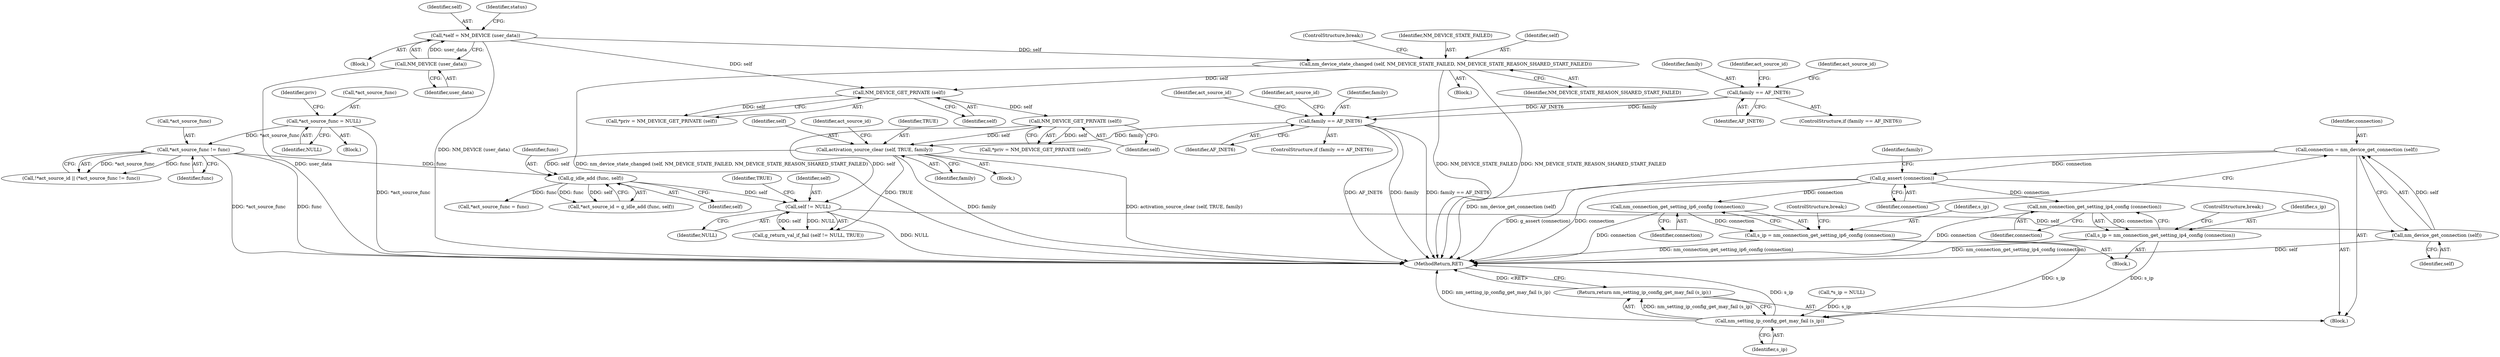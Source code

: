 digraph "0_NetworkManager_d5fc88e573fa58b93034b04d35a2454f5d28cad9@API" {
"1003507" [label="(Call,connection = nm_device_get_connection (self))"];
"1003509" [label="(Call,nm_device_get_connection (self))"];
"1003503" [label="(Call,self != NULL)"];
"1003489" [label="(Call,g_idle_add (func, self))"];
"1003477" [label="(Call,*act_source_func != func)"];
"1003423" [label="(Call,*act_source_func = NULL)"];
"1003482" [label="(Call,activation_source_clear (self, TRUE, family))"];
"1003431" [label="(Call,NM_DEVICE_GET_PRIVATE (self))"];
"1003375" [label="(Call,NM_DEVICE_GET_PRIVATE (self))"];
"1003364" [label="(Call,nm_device_state_changed (self, NM_DEVICE_STATE_FAILED, NM_DEVICE_STATE_REASON_SHARED_START_FAILED))"];
"1003356" [label="(Call,*self = NM_DEVICE (user_data))"];
"1003358" [label="(Call,NM_DEVICE (user_data))"];
"1003436" [label="(Call,family == AF_INET6)"];
"1003380" [label="(Call,family == AF_INET6)"];
"1003511" [label="(Call,g_assert (connection))"];
"1003519" [label="(Call,nm_connection_get_setting_ip4_config (connection))"];
"1003517" [label="(Call,s_ip = nm_connection_get_setting_ip4_config (connection))"];
"1003531" [label="(Call,nm_setting_ip_config_get_may_fail (s_ip))"];
"1003530" [label="(Return,return nm_setting_ip_config_get_may_fail (s_ip);)"];
"1003525" [label="(Call,nm_connection_get_setting_ip6_config (connection))"];
"1003523" [label="(Call,s_ip = nm_connection_get_setting_ip6_config (connection))"];
"1003357" [label="(Identifier,self)"];
"1003530" [label="(Return,return nm_setting_ip_config_get_may_fail (s_ip);)"];
"1003486" [label="(Call,*act_source_id = g_idle_add (func, self))"];
"1003423" [label="(Call,*act_source_func = NULL)"];
"1003358" [label="(Call,NM_DEVICE (user_data))"];
"1003490" [label="(Identifier,func)"];
"1003485" [label="(Identifier,family)"];
"1003354" [label="(Block,)"];
"1003438" [label="(Identifier,AF_INET6)"];
"1003380" [label="(Call,family == AF_INET6)"];
"1003473" [label="(Call,!*act_source_id || (*act_source_func != func))"];
"1003435" [label="(ControlStructure,if (family == AF_INET6))"];
"1003512" [label="(Identifier,connection)"];
"1003399" [label="(Identifier,act_source_id)"];
"1003517" [label="(Call,s_ip = nm_connection_get_setting_ip4_config (connection))"];
"1003477" [label="(Call,*act_source_func != func)"];
"1003483" [label="(Identifier,self)"];
"1003382" [label="(Identifier,AF_INET6)"];
"1003515" [label="(Block,)"];
"1003514" [label="(Identifier,family)"];
"1003480" [label="(Identifier,func)"];
"1003365" [label="(Identifier,self)"];
"1003527" [label="(ControlStructure,break;)"];
"1003504" [label="(Identifier,self)"];
"1003491" [label="(Identifier,self)"];
"1003362" [label="(Block,)"];
"1003523" [label="(Call,s_ip = nm_connection_get_setting_ip6_config (connection))"];
"1003503" [label="(Call,self != NULL)"];
"1003364" [label="(Call,nm_device_state_changed (self, NM_DEVICE_STATE_FAILED, NM_DEVICE_STATE_REASON_SHARED_START_FAILED))"];
"1003367" [label="(Identifier,NM_DEVICE_STATE_REASON_SHARED_START_FAILED)"];
"1003496" [label="(Block,)"];
"1003455" [label="(Identifier,act_source_id)"];
"1003508" [label="(Identifier,connection)"];
"1003499" [label="(Call,*s_ip = NULL)"];
"1003424" [label="(Call,*act_source_func)"];
"1003505" [label="(Identifier,NULL)"];
"1003437" [label="(Identifier,family)"];
"1003520" [label="(Identifier,connection)"];
"1003511" [label="(Call,g_assert (connection))"];
"1003532" [label="(Identifier,s_ip)"];
"1003488" [label="(Identifier,act_source_id)"];
"1003507" [label="(Call,connection = nm_device_get_connection (self))"];
"1003373" [label="(Call,*priv = NM_DEVICE_GET_PRIVATE (self))"];
"1003379" [label="(ControlStructure,if (family == AF_INET6))"];
"1003478" [label="(Call,*act_source_func)"];
"1003441" [label="(Identifier,act_source_id)"];
"1003521" [label="(ControlStructure,break;)"];
"1003524" [label="(Identifier,s_ip)"];
"1003484" [label="(Identifier,TRUE)"];
"1003356" [label="(Call,*self = NM_DEVICE (user_data))"];
"1003502" [label="(Call,g_return_val_if_fail (self != NULL, TRUE))"];
"1003509" [label="(Call,nm_device_get_connection (self))"];
"1003436" [label="(Call,family == AF_INET6)"];
"1003385" [label="(Identifier,act_source_id)"];
"1003519" [label="(Call,nm_connection_get_setting_ip4_config (connection))"];
"1003510" [label="(Identifier,self)"];
"1003376" [label="(Identifier,self)"];
"1003489" [label="(Call,g_idle_add (func, self))"];
"1003432" [label="(Identifier,self)"];
"1003481" [label="(Block,)"];
"1003426" [label="(Identifier,NULL)"];
"1003368" [label="(ControlStructure,break;)"];
"1003431" [label="(Call,NM_DEVICE_GET_PRIVATE (self))"];
"1003413" [label="(Block,)"];
"1003375" [label="(Call,NM_DEVICE_GET_PRIVATE (self))"];
"1003361" [label="(Identifier,status)"];
"1003492" [label="(Call,*act_source_func = func)"];
"1003429" [label="(Call,*priv = NM_DEVICE_GET_PRIVATE (self))"];
"1007368" [label="(MethodReturn,RET)"];
"1003359" [label="(Identifier,user_data)"];
"1003506" [label="(Identifier,TRUE)"];
"1003381" [label="(Identifier,family)"];
"1003430" [label="(Identifier,priv)"];
"1003518" [label="(Identifier,s_ip)"];
"1003531" [label="(Call,nm_setting_ip_config_get_may_fail (s_ip))"];
"1003526" [label="(Identifier,connection)"];
"1003525" [label="(Call,nm_connection_get_setting_ip6_config (connection))"];
"1003482" [label="(Call,activation_source_clear (self, TRUE, family))"];
"1003366" [label="(Identifier,NM_DEVICE_STATE_FAILED)"];
"1003507" -> "1003496"  [label="AST: "];
"1003507" -> "1003509"  [label="CFG: "];
"1003508" -> "1003507"  [label="AST: "];
"1003509" -> "1003507"  [label="AST: "];
"1003512" -> "1003507"  [label="CFG: "];
"1003507" -> "1007368"  [label="DDG: nm_device_get_connection (self)"];
"1003509" -> "1003507"  [label="DDG: self"];
"1003507" -> "1003511"  [label="DDG: connection"];
"1003509" -> "1003510"  [label="CFG: "];
"1003510" -> "1003509"  [label="AST: "];
"1003509" -> "1007368"  [label="DDG: self"];
"1003503" -> "1003509"  [label="DDG: self"];
"1003503" -> "1003502"  [label="AST: "];
"1003503" -> "1003505"  [label="CFG: "];
"1003504" -> "1003503"  [label="AST: "];
"1003505" -> "1003503"  [label="AST: "];
"1003506" -> "1003503"  [label="CFG: "];
"1003503" -> "1007368"  [label="DDG: NULL"];
"1003503" -> "1003502"  [label="DDG: self"];
"1003503" -> "1003502"  [label="DDG: NULL"];
"1003489" -> "1003503"  [label="DDG: self"];
"1003431" -> "1003503"  [label="DDG: self"];
"1003489" -> "1003486"  [label="AST: "];
"1003489" -> "1003491"  [label="CFG: "];
"1003490" -> "1003489"  [label="AST: "];
"1003491" -> "1003489"  [label="AST: "];
"1003486" -> "1003489"  [label="CFG: "];
"1003489" -> "1003486"  [label="DDG: func"];
"1003489" -> "1003486"  [label="DDG: self"];
"1003477" -> "1003489"  [label="DDG: func"];
"1003482" -> "1003489"  [label="DDG: self"];
"1003489" -> "1003492"  [label="DDG: func"];
"1003477" -> "1003473"  [label="AST: "];
"1003477" -> "1003480"  [label="CFG: "];
"1003478" -> "1003477"  [label="AST: "];
"1003480" -> "1003477"  [label="AST: "];
"1003473" -> "1003477"  [label="CFG: "];
"1003477" -> "1007368"  [label="DDG: *act_source_func"];
"1003477" -> "1007368"  [label="DDG: func"];
"1003477" -> "1003473"  [label="DDG: *act_source_func"];
"1003477" -> "1003473"  [label="DDG: func"];
"1003423" -> "1003477"  [label="DDG: *act_source_func"];
"1003423" -> "1003413"  [label="AST: "];
"1003423" -> "1003426"  [label="CFG: "];
"1003424" -> "1003423"  [label="AST: "];
"1003426" -> "1003423"  [label="AST: "];
"1003430" -> "1003423"  [label="CFG: "];
"1003423" -> "1007368"  [label="DDG: *act_source_func"];
"1003482" -> "1003481"  [label="AST: "];
"1003482" -> "1003485"  [label="CFG: "];
"1003483" -> "1003482"  [label="AST: "];
"1003484" -> "1003482"  [label="AST: "];
"1003485" -> "1003482"  [label="AST: "];
"1003488" -> "1003482"  [label="CFG: "];
"1003482" -> "1007368"  [label="DDG: activation_source_clear (self, TRUE, family)"];
"1003482" -> "1007368"  [label="DDG: family"];
"1003431" -> "1003482"  [label="DDG: self"];
"1003436" -> "1003482"  [label="DDG: family"];
"1003482" -> "1003502"  [label="DDG: TRUE"];
"1003431" -> "1003429"  [label="AST: "];
"1003431" -> "1003432"  [label="CFG: "];
"1003432" -> "1003431"  [label="AST: "];
"1003429" -> "1003431"  [label="CFG: "];
"1003431" -> "1003429"  [label="DDG: self"];
"1003375" -> "1003431"  [label="DDG: self"];
"1003375" -> "1003373"  [label="AST: "];
"1003375" -> "1003376"  [label="CFG: "];
"1003376" -> "1003375"  [label="AST: "];
"1003373" -> "1003375"  [label="CFG: "];
"1003375" -> "1003373"  [label="DDG: self"];
"1003364" -> "1003375"  [label="DDG: self"];
"1003356" -> "1003375"  [label="DDG: self"];
"1003364" -> "1003362"  [label="AST: "];
"1003364" -> "1003367"  [label="CFG: "];
"1003365" -> "1003364"  [label="AST: "];
"1003366" -> "1003364"  [label="AST: "];
"1003367" -> "1003364"  [label="AST: "];
"1003368" -> "1003364"  [label="CFG: "];
"1003364" -> "1007368"  [label="DDG: NM_DEVICE_STATE_REASON_SHARED_START_FAILED"];
"1003364" -> "1007368"  [label="DDG: nm_device_state_changed (self, NM_DEVICE_STATE_FAILED, NM_DEVICE_STATE_REASON_SHARED_START_FAILED)"];
"1003364" -> "1007368"  [label="DDG: NM_DEVICE_STATE_FAILED"];
"1003356" -> "1003364"  [label="DDG: self"];
"1003356" -> "1003354"  [label="AST: "];
"1003356" -> "1003358"  [label="CFG: "];
"1003357" -> "1003356"  [label="AST: "];
"1003358" -> "1003356"  [label="AST: "];
"1003361" -> "1003356"  [label="CFG: "];
"1003356" -> "1007368"  [label="DDG: NM_DEVICE (user_data)"];
"1003358" -> "1003356"  [label="DDG: user_data"];
"1003358" -> "1003359"  [label="CFG: "];
"1003359" -> "1003358"  [label="AST: "];
"1003358" -> "1007368"  [label="DDG: user_data"];
"1003436" -> "1003435"  [label="AST: "];
"1003436" -> "1003438"  [label="CFG: "];
"1003437" -> "1003436"  [label="AST: "];
"1003438" -> "1003436"  [label="AST: "];
"1003441" -> "1003436"  [label="CFG: "];
"1003455" -> "1003436"  [label="CFG: "];
"1003436" -> "1007368"  [label="DDG: AF_INET6"];
"1003436" -> "1007368"  [label="DDG: family"];
"1003436" -> "1007368"  [label="DDG: family == AF_INET6"];
"1003380" -> "1003436"  [label="DDG: family"];
"1003380" -> "1003436"  [label="DDG: AF_INET6"];
"1003380" -> "1003379"  [label="AST: "];
"1003380" -> "1003382"  [label="CFG: "];
"1003381" -> "1003380"  [label="AST: "];
"1003382" -> "1003380"  [label="AST: "];
"1003385" -> "1003380"  [label="CFG: "];
"1003399" -> "1003380"  [label="CFG: "];
"1003511" -> "1003496"  [label="AST: "];
"1003511" -> "1003512"  [label="CFG: "];
"1003512" -> "1003511"  [label="AST: "];
"1003514" -> "1003511"  [label="CFG: "];
"1003511" -> "1007368"  [label="DDG: g_assert (connection)"];
"1003511" -> "1007368"  [label="DDG: connection"];
"1003511" -> "1003519"  [label="DDG: connection"];
"1003511" -> "1003525"  [label="DDG: connection"];
"1003519" -> "1003517"  [label="AST: "];
"1003519" -> "1003520"  [label="CFG: "];
"1003520" -> "1003519"  [label="AST: "];
"1003517" -> "1003519"  [label="CFG: "];
"1003519" -> "1007368"  [label="DDG: connection"];
"1003519" -> "1003517"  [label="DDG: connection"];
"1003517" -> "1003515"  [label="AST: "];
"1003518" -> "1003517"  [label="AST: "];
"1003521" -> "1003517"  [label="CFG: "];
"1003517" -> "1007368"  [label="DDG: nm_connection_get_setting_ip4_config (connection)"];
"1003517" -> "1003531"  [label="DDG: s_ip"];
"1003531" -> "1003530"  [label="AST: "];
"1003531" -> "1003532"  [label="CFG: "];
"1003532" -> "1003531"  [label="AST: "];
"1003530" -> "1003531"  [label="CFG: "];
"1003531" -> "1007368"  [label="DDG: nm_setting_ip_config_get_may_fail (s_ip)"];
"1003531" -> "1007368"  [label="DDG: s_ip"];
"1003531" -> "1003530"  [label="DDG: nm_setting_ip_config_get_may_fail (s_ip)"];
"1003523" -> "1003531"  [label="DDG: s_ip"];
"1003499" -> "1003531"  [label="DDG: s_ip"];
"1003530" -> "1003496"  [label="AST: "];
"1007368" -> "1003530"  [label="CFG: "];
"1003530" -> "1007368"  [label="DDG: <RET>"];
"1003525" -> "1003523"  [label="AST: "];
"1003525" -> "1003526"  [label="CFG: "];
"1003526" -> "1003525"  [label="AST: "];
"1003523" -> "1003525"  [label="CFG: "];
"1003525" -> "1007368"  [label="DDG: connection"];
"1003525" -> "1003523"  [label="DDG: connection"];
"1003523" -> "1003515"  [label="AST: "];
"1003524" -> "1003523"  [label="AST: "];
"1003527" -> "1003523"  [label="CFG: "];
"1003523" -> "1007368"  [label="DDG: nm_connection_get_setting_ip6_config (connection)"];
}
